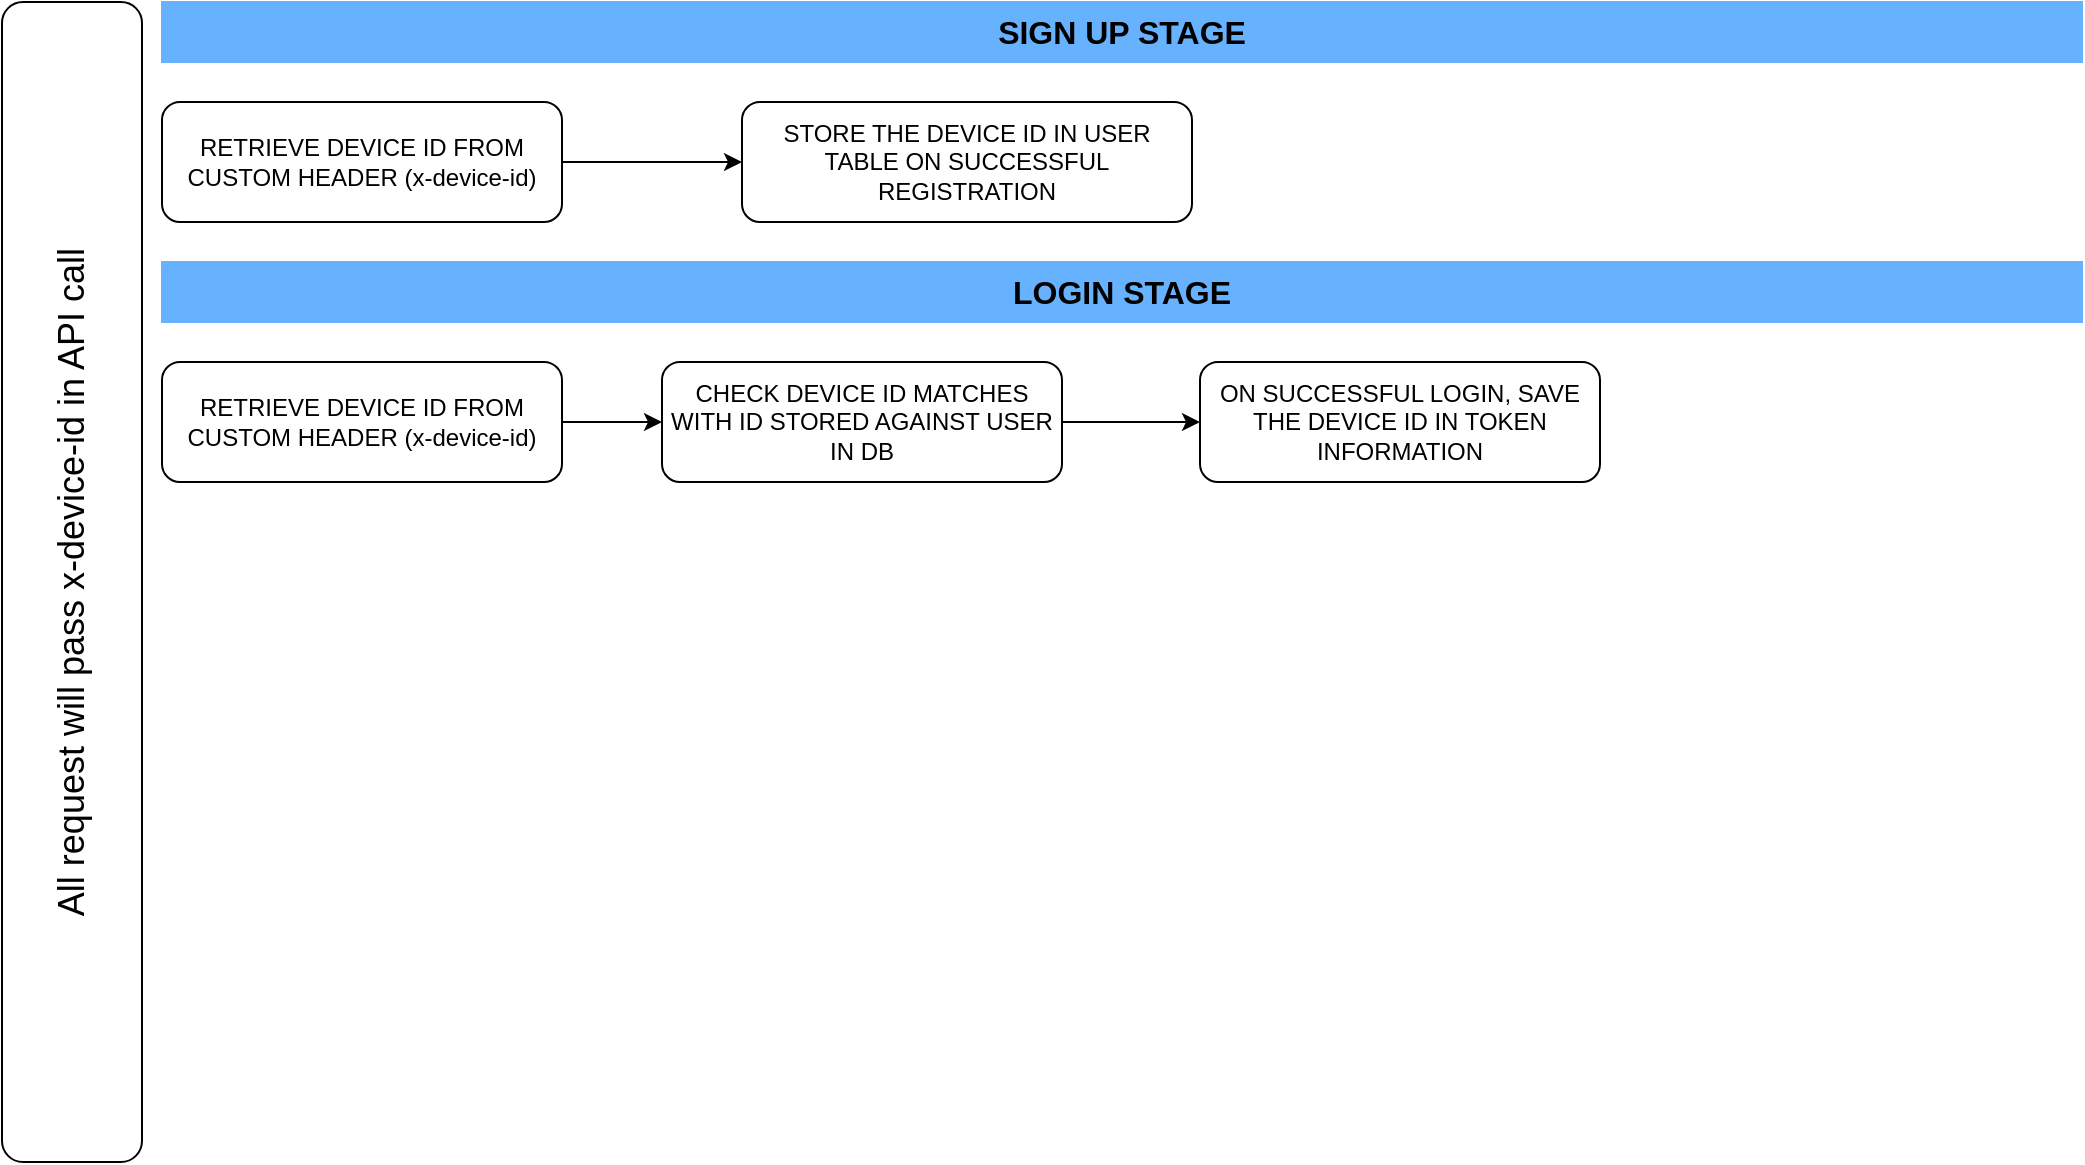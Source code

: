 <mxfile version="13.3.9" type="github">
  <diagram id="UjOl7C_jsXXyf1ehuvvA" name="Page-1">
    <mxGraphModel dx="1424" dy="786" grid="1" gridSize="10" guides="1" tooltips="1" connect="1" arrows="1" fold="1" page="1" pageScale="1" pageWidth="850" pageHeight="1100" math="0" shadow="0">
      <root>
        <mxCell id="0" />
        <mxCell id="1" parent="0" />
        <mxCell id="bYSNxd6Yn3illK7QRajw-2" value="&lt;font style=&quot;font-size: 18px&quot;&gt;All request will pass x-device-id in API call&lt;/font&gt;" style="rounded=1;whiteSpace=wrap;html=1;horizontal=0;" vertex="1" parent="1">
          <mxGeometry x="30" y="110" width="70" height="580" as="geometry" />
        </mxCell>
        <mxCell id="bYSNxd6Yn3illK7QRajw-5" value="&lt;b&gt;&lt;font style=&quot;font-size: 16px&quot;&gt;SIGN UP STAGE&lt;/font&gt;&lt;/b&gt;" style="rounded=0;whiteSpace=wrap;html=1;strokeColor=#66B2FF;fillColor=#66B2FF;" vertex="1" parent="1">
          <mxGeometry x="110" y="110" width="960" height="30" as="geometry" />
        </mxCell>
        <mxCell id="bYSNxd6Yn3illK7QRajw-8" style="edgeStyle=orthogonalEdgeStyle;rounded=0;orthogonalLoop=1;jettySize=auto;html=1;entryX=0;entryY=0.5;entryDx=0;entryDy=0;" edge="1" parent="1" source="bYSNxd6Yn3illK7QRajw-6" target="bYSNxd6Yn3illK7QRajw-7">
          <mxGeometry relative="1" as="geometry">
            <mxPoint x="360" y="190" as="targetPoint" />
          </mxGeometry>
        </mxCell>
        <mxCell id="bYSNxd6Yn3illK7QRajw-6" value="RETRIEVE DEVICE ID FROM CUSTOM HEADER (x-device-id)" style="rounded=1;whiteSpace=wrap;html=1;fillColor=#FFFFFF;" vertex="1" parent="1">
          <mxGeometry x="110" y="160" width="200" height="60" as="geometry" />
        </mxCell>
        <mxCell id="bYSNxd6Yn3illK7QRajw-7" value="STORE THE DEVICE ID IN USER TABLE ON SUCCESSFUL REGISTRATION" style="rounded=1;whiteSpace=wrap;html=1;strokeColor=#000000;fillColor=#FFFFFF;" vertex="1" parent="1">
          <mxGeometry x="400" y="160" width="225" height="60" as="geometry" />
        </mxCell>
        <mxCell id="bYSNxd6Yn3illK7QRajw-9" value="&lt;b&gt;&lt;font style=&quot;font-size: 16px&quot;&gt;LOGIN STAGE&lt;/font&gt;&lt;/b&gt;" style="rounded=0;whiteSpace=wrap;html=1;strokeColor=#66B2FF;fillColor=#66B2FF;" vertex="1" parent="1">
          <mxGeometry x="110" y="240" width="960" height="30" as="geometry" />
        </mxCell>
        <mxCell id="bYSNxd6Yn3illK7QRajw-14" style="edgeStyle=orthogonalEdgeStyle;rounded=0;orthogonalLoop=1;jettySize=auto;html=1;" edge="1" parent="1" source="bYSNxd6Yn3illK7QRajw-10" target="bYSNxd6Yn3illK7QRajw-13">
          <mxGeometry relative="1" as="geometry" />
        </mxCell>
        <mxCell id="bYSNxd6Yn3illK7QRajw-10" value="RETRIEVE DEVICE ID FROM CUSTOM HEADER (x-device-id)" style="rounded=1;whiteSpace=wrap;html=1;fillColor=#FFFFFF;" vertex="1" parent="1">
          <mxGeometry x="110" y="290" width="200" height="60" as="geometry" />
        </mxCell>
        <mxCell id="bYSNxd6Yn3illK7QRajw-16" style="edgeStyle=orthogonalEdgeStyle;rounded=0;orthogonalLoop=1;jettySize=auto;html=1;" edge="1" parent="1" source="bYSNxd6Yn3illK7QRajw-13" target="bYSNxd6Yn3illK7QRajw-15">
          <mxGeometry relative="1" as="geometry" />
        </mxCell>
        <mxCell id="bYSNxd6Yn3illK7QRajw-13" value="CHECK DEVICE ID MATCHES WITH ID STORED AGAINST USER IN DB" style="rounded=1;whiteSpace=wrap;html=1;fillColor=#FFFFFF;" vertex="1" parent="1">
          <mxGeometry x="360" y="290" width="200" height="60" as="geometry" />
        </mxCell>
        <mxCell id="bYSNxd6Yn3illK7QRajw-15" value="ON SUCCESSFUL LOGIN, SAVE THE DEVICE ID IN TOKEN INFORMATION" style="rounded=1;whiteSpace=wrap;html=1;fillColor=#FFFFFF;" vertex="1" parent="1">
          <mxGeometry x="629" y="290" width="200" height="60" as="geometry" />
        </mxCell>
      </root>
    </mxGraphModel>
  </diagram>
</mxfile>
